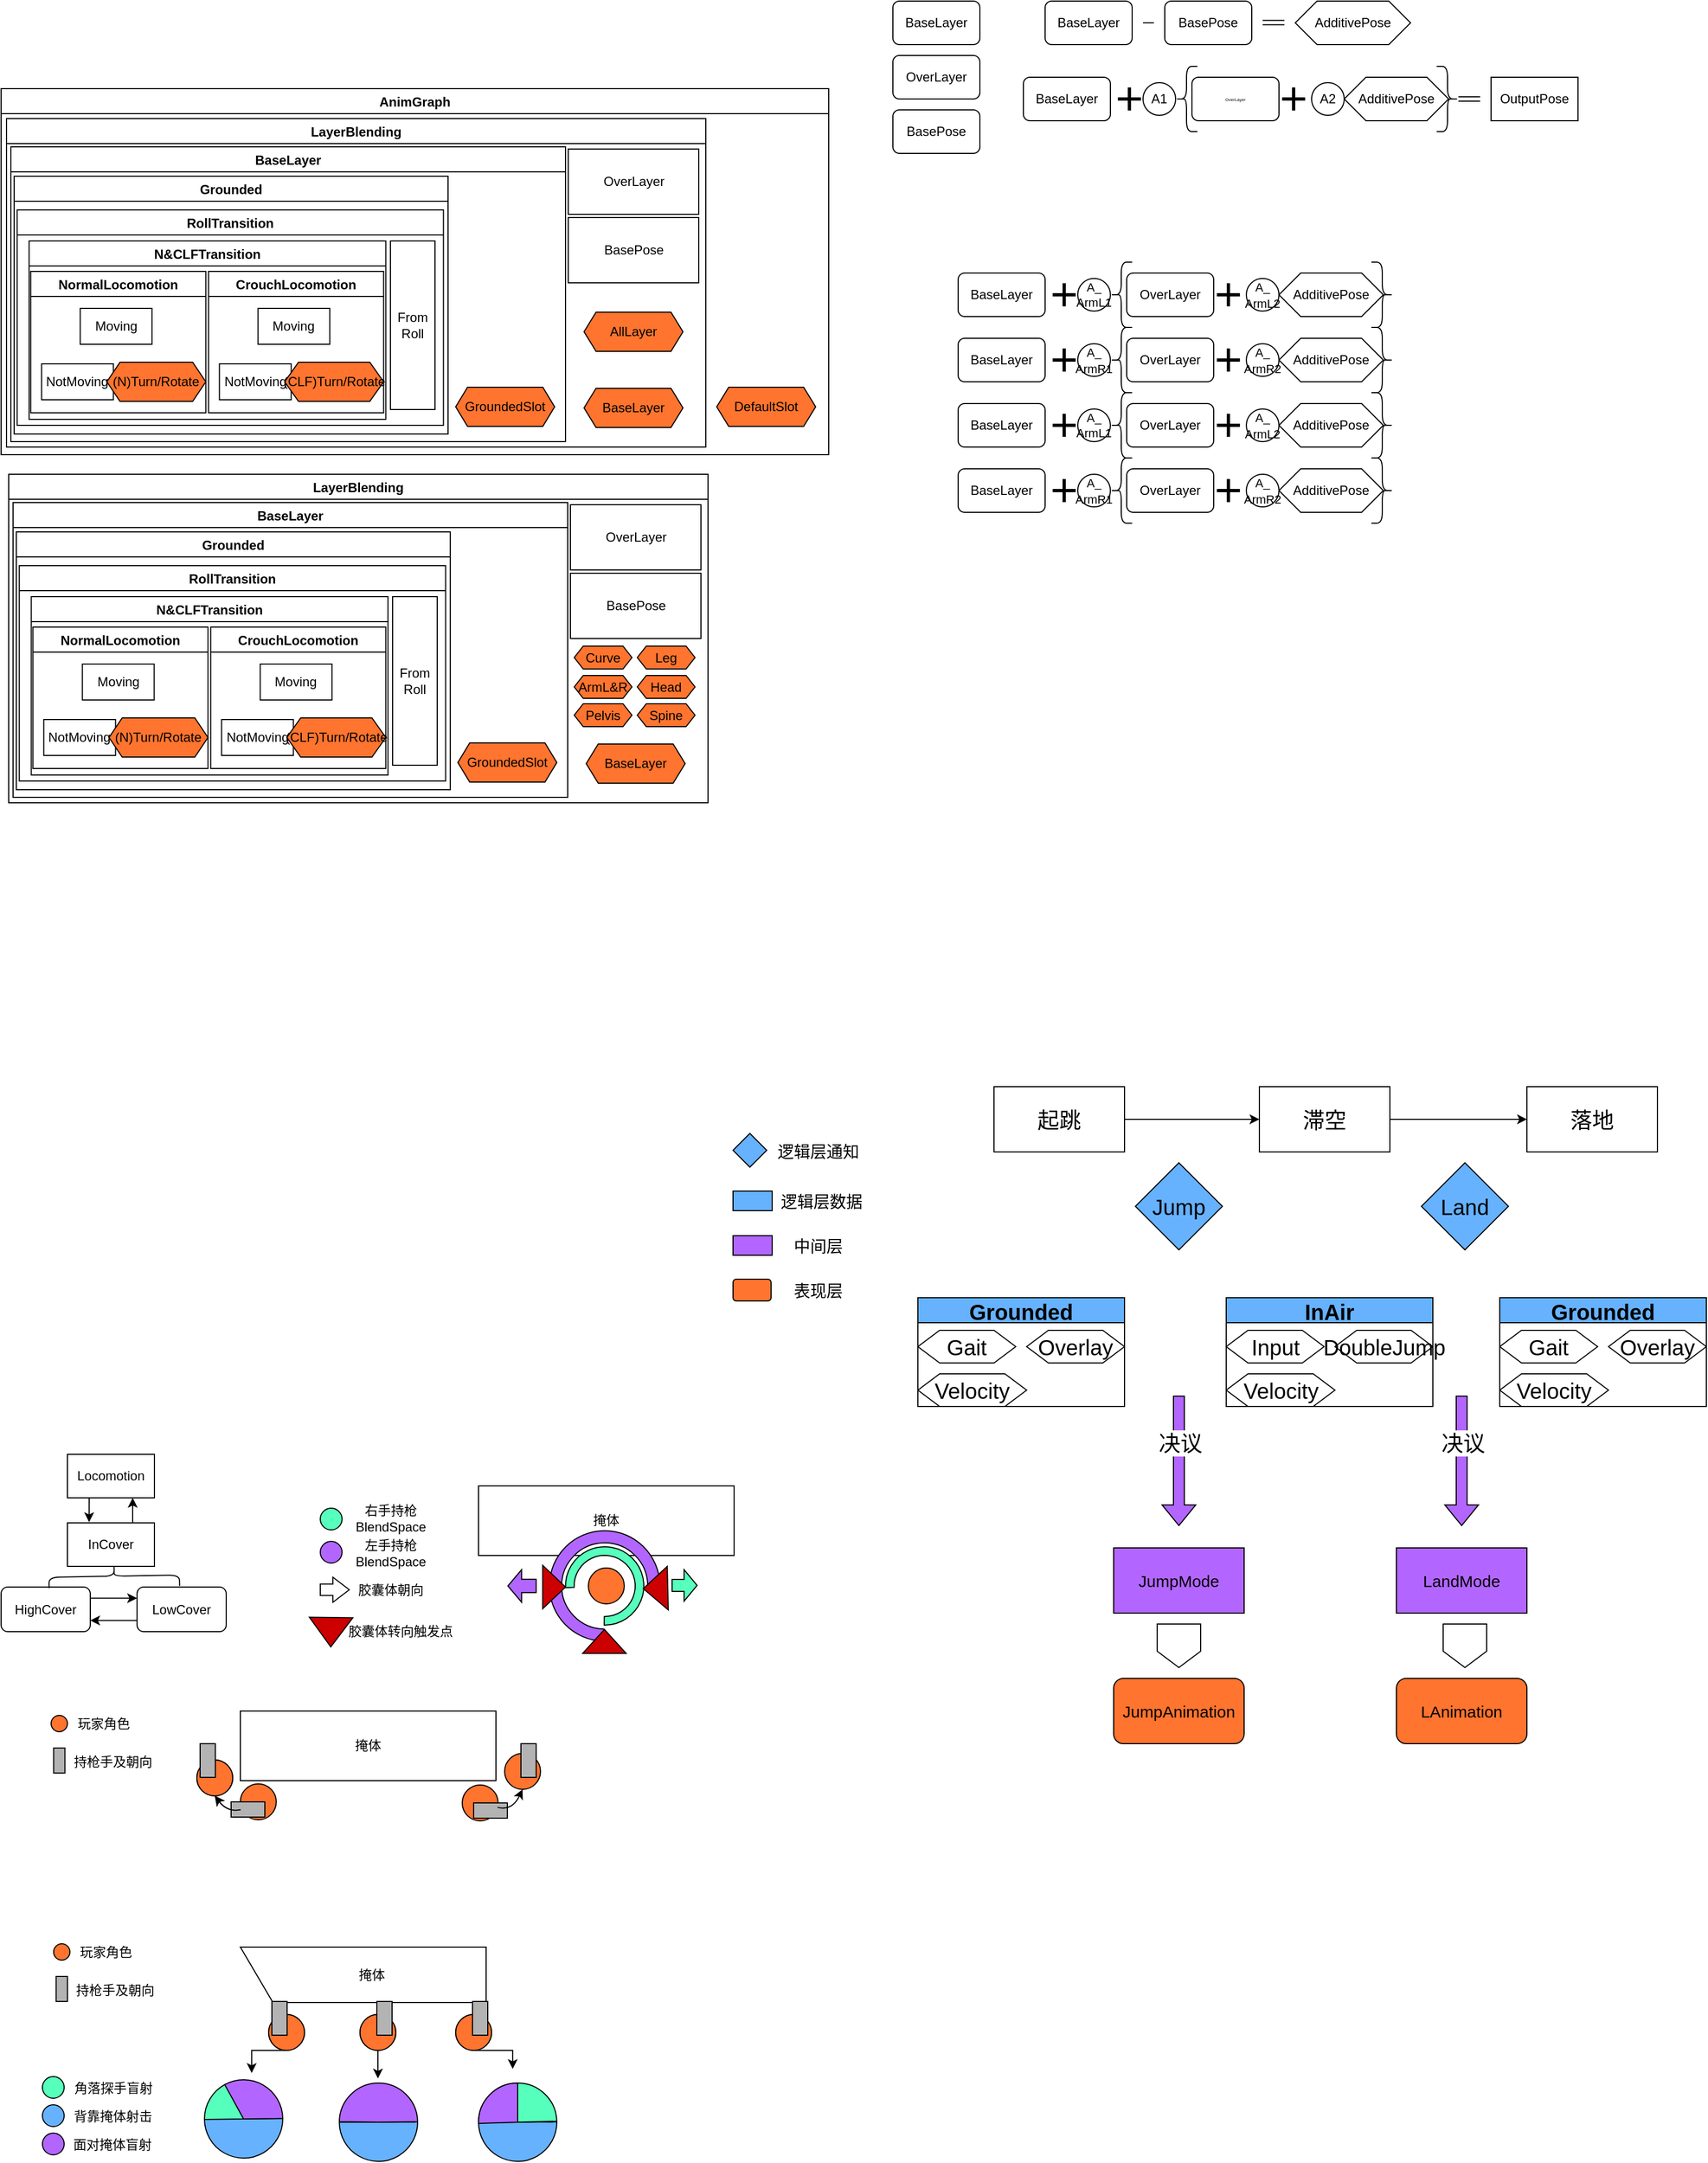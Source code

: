 <mxfile version="17.4.1" type="github">
  <diagram id="vrn0HeVkJkGQ8uHqAP4W" name="Page-1">
    <mxGraphModel dx="2249" dy="774" grid="0" gridSize="10" guides="1" tooltips="1" connect="1" arrows="1" fold="1" page="1" pageScale="1" pageWidth="827" pageHeight="1169" math="0" shadow="0">
      <root>
        <mxCell id="0" />
        <mxCell id="1" parent="0" />
        <mxCell id="hrSe9kSzbhexD2XqMXGz-36" value="" style="shape=manualInput;whiteSpace=wrap;html=1;fillColor=#FFFFFF;rotation=-90;verticalAlign=middle;horizontal=1;" parent="1" vertex="1">
          <mxGeometry x="-462.5" y="1951.5" width="51" height="226" as="geometry" />
        </mxCell>
        <mxCell id="xuFwdp0xskdRImY5IUV7-2" value="BaseLayer" style="rounded=1;whiteSpace=wrap;html=1;" parent="1" vertex="1">
          <mxGeometry x="50" y="250" width="80" height="40" as="geometry" />
        </mxCell>
        <mxCell id="xuFwdp0xskdRImY5IUV7-3" value="OverLayer" style="rounded=1;whiteSpace=wrap;html=1;" parent="1" vertex="1">
          <mxGeometry x="50" y="300" width="80" height="40" as="geometry" />
        </mxCell>
        <mxCell id="xuFwdp0xskdRImY5IUV7-4" value="BasePose" style="rounded=1;whiteSpace=wrap;html=1;" parent="1" vertex="1">
          <mxGeometry x="50" y="350" width="80" height="40" as="geometry" />
        </mxCell>
        <mxCell id="xuFwdp0xskdRImY5IUV7-5" value="BaseLayer" style="rounded=1;whiteSpace=wrap;html=1;" parent="1" vertex="1">
          <mxGeometry x="190" y="250" width="80" height="40" as="geometry" />
        </mxCell>
        <mxCell id="xuFwdp0xskdRImY5IUV7-6" value="BasePose" style="rounded=1;whiteSpace=wrap;html=1;" parent="1" vertex="1">
          <mxGeometry x="300" y="250" width="80" height="40" as="geometry" />
        </mxCell>
        <mxCell id="xuFwdp0xskdRImY5IUV7-7" value="" style="endArrow=none;html=1;rounded=0;" parent="1" edge="1">
          <mxGeometry width="50" height="50" relative="1" as="geometry">
            <mxPoint x="280" y="270" as="sourcePoint" />
            <mxPoint x="290" y="270" as="targetPoint" />
          </mxGeometry>
        </mxCell>
        <mxCell id="xuFwdp0xskdRImY5IUV7-11" value="AdditivePose" style="shape=hexagon;perimeter=hexagonPerimeter2;whiteSpace=wrap;html=1;fixedSize=1;" parent="1" vertex="1">
          <mxGeometry x="420" y="250" width="106" height="40" as="geometry" />
        </mxCell>
        <mxCell id="xuFwdp0xskdRImY5IUV7-12" value="BaseLayer" style="rounded=1;whiteSpace=wrap;html=1;" parent="1" vertex="1">
          <mxGeometry x="170" y="320" width="80" height="40" as="geometry" />
        </mxCell>
        <mxCell id="xuFwdp0xskdRImY5IUV7-13" value="&lt;font style=&quot;font-size: 4px&quot;&gt;OverLayer&lt;/font&gt;" style="rounded=1;whiteSpace=wrap;html=1;fontSize=5;" parent="1" vertex="1">
          <mxGeometry x="325" y="320" width="80" height="40" as="geometry" />
        </mxCell>
        <mxCell id="xuFwdp0xskdRImY5IUV7-14" value="AdditivePose" style="shape=hexagon;perimeter=hexagonPerimeter2;whiteSpace=wrap;html=1;fixedSize=1;" parent="1" vertex="1">
          <mxGeometry x="465" y="320" width="96" height="40" as="geometry" />
        </mxCell>
        <mxCell id="xuFwdp0xskdRImY5IUV7-15" value="" style="shape=umlDestroy;whiteSpace=wrap;html=1;strokeWidth=3;rotation=45;" parent="1" vertex="1">
          <mxGeometry x="411" y="332.5" width="15" height="15" as="geometry" />
        </mxCell>
        <mxCell id="xuFwdp0xskdRImY5IUV7-16" value="" style="shape=umlDestroy;whiteSpace=wrap;html=1;strokeWidth=3;rotation=45;" parent="1" vertex="1">
          <mxGeometry x="260" y="332.5" width="15" height="15" as="geometry" />
        </mxCell>
        <mxCell id="xuFwdp0xskdRImY5IUV7-18" value="" style="shape=link;html=1;rounded=0;" parent="1" edge="1">
          <mxGeometry relative="1" as="geometry">
            <mxPoint x="570" y="340" as="sourcePoint" />
            <mxPoint x="590" y="340" as="targetPoint" />
          </mxGeometry>
        </mxCell>
        <mxCell id="xuFwdp0xskdRImY5IUV7-20" value="" style="shape=link;html=1;rounded=0;" parent="1" edge="1">
          <mxGeometry relative="1" as="geometry">
            <mxPoint x="410" y="269.71" as="sourcePoint" />
            <mxPoint x="390" y="269.71" as="targetPoint" />
          </mxGeometry>
        </mxCell>
        <mxCell id="xuFwdp0xskdRImY5IUV7-22" value="OutputPose" style="rounded=0;whiteSpace=wrap;html=1;" parent="1" vertex="1">
          <mxGeometry x="600" y="320" width="80" height="40" as="geometry" />
        </mxCell>
        <mxCell id="xuFwdp0xskdRImY5IUV7-25" value="" style="shape=curlyBracket;whiteSpace=wrap;html=1;rounded=1;" parent="1" vertex="1">
          <mxGeometry x="310" y="310" width="20" height="60" as="geometry" />
        </mxCell>
        <mxCell id="xuFwdp0xskdRImY5IUV7-26" value="" style="shape=curlyBracket;whiteSpace=wrap;html=1;rounded=1;flipH=1;" parent="1" vertex="1">
          <mxGeometry x="550" y="310" width="20" height="60" as="geometry" />
        </mxCell>
        <mxCell id="xuFwdp0xskdRImY5IUV7-27" value="A1" style="ellipse;whiteSpace=wrap;html=1;aspect=fixed;" parent="1" vertex="1">
          <mxGeometry x="280" y="325" width="30" height="30" as="geometry" />
        </mxCell>
        <mxCell id="xuFwdp0xskdRImY5IUV7-28" value="A2" style="ellipse;whiteSpace=wrap;html=1;aspect=fixed;" parent="1" vertex="1">
          <mxGeometry x="435" y="325" width="30" height="30" as="geometry" />
        </mxCell>
        <mxCell id="xuFwdp0xskdRImY5IUV7-37" value="BaseLayer" style="rounded=1;whiteSpace=wrap;html=1;" parent="1" vertex="1">
          <mxGeometry x="110" y="500" width="80" height="40" as="geometry" />
        </mxCell>
        <mxCell id="xuFwdp0xskdRImY5IUV7-38" value="OverLayer" style="rounded=1;whiteSpace=wrap;html=1;" parent="1" vertex="1">
          <mxGeometry x="265" y="500" width="80" height="40" as="geometry" />
        </mxCell>
        <mxCell id="xuFwdp0xskdRImY5IUV7-39" value="AdditivePose" style="shape=hexagon;perimeter=hexagonPerimeter2;whiteSpace=wrap;html=1;fixedSize=1;" parent="1" vertex="1">
          <mxGeometry x="405" y="500" width="96" height="40" as="geometry" />
        </mxCell>
        <mxCell id="xuFwdp0xskdRImY5IUV7-40" value="" style="shape=umlDestroy;whiteSpace=wrap;html=1;strokeWidth=3;rotation=45;" parent="1" vertex="1">
          <mxGeometry x="351" y="512.5" width="15" height="15" as="geometry" />
        </mxCell>
        <mxCell id="xuFwdp0xskdRImY5IUV7-41" value="" style="shape=umlDestroy;whiteSpace=wrap;html=1;strokeWidth=3;rotation=45;" parent="1" vertex="1">
          <mxGeometry x="200" y="512.5" width="15" height="15" as="geometry" />
        </mxCell>
        <mxCell id="xuFwdp0xskdRImY5IUV7-42" value="" style="shape=curlyBracket;whiteSpace=wrap;html=1;rounded=1;" parent="1" vertex="1">
          <mxGeometry x="250" y="490" width="20" height="60" as="geometry" />
        </mxCell>
        <mxCell id="xuFwdp0xskdRImY5IUV7-43" value="" style="shape=curlyBracket;whiteSpace=wrap;html=1;rounded=1;flipH=1;" parent="1" vertex="1">
          <mxGeometry x="490" y="490" width="20" height="60" as="geometry" />
        </mxCell>
        <mxCell id="xuFwdp0xskdRImY5IUV7-44" value="&lt;p style=&quot;font-size: 11px&quot;&gt;&lt;font style=&quot;font-size: 11px ; line-height: 1&quot;&gt;A_&lt;br style=&quot;font-size: 11px&quot;&gt;&lt;/font&gt;&lt;font style=&quot;font-size: 11px ; line-height: 1&quot;&gt;ArmL1&lt;/font&gt;&lt;/p&gt;" style="ellipse;whiteSpace=wrap;html=1;aspect=fixed;fontSize=9;align=center;" parent="1" vertex="1">
          <mxGeometry x="220" y="505" width="30" height="30" as="geometry" />
        </mxCell>
        <mxCell id="xuFwdp0xskdRImY5IUV7-45" value="&lt;font style=&quot;font-size: 11px ; line-height: 1&quot;&gt;A_&lt;br&gt;&lt;/font&gt;&lt;font style=&quot;font-size: 11px ; line-height: 1&quot;&gt;ArmL2&lt;/font&gt;" style="ellipse;whiteSpace=wrap;html=1;aspect=fixed;" parent="1" vertex="1">
          <mxGeometry x="375" y="505" width="30" height="30" as="geometry" />
        </mxCell>
        <mxCell id="xuFwdp0xskdRImY5IUV7-46" value="BaseLayer" style="rounded=1;whiteSpace=wrap;html=1;" parent="1" vertex="1">
          <mxGeometry x="110" y="560" width="80" height="40" as="geometry" />
        </mxCell>
        <mxCell id="xuFwdp0xskdRImY5IUV7-47" value="OverLayer" style="rounded=1;whiteSpace=wrap;html=1;" parent="1" vertex="1">
          <mxGeometry x="265" y="560" width="80" height="40" as="geometry" />
        </mxCell>
        <mxCell id="xuFwdp0xskdRImY5IUV7-48" value="AdditivePose" style="shape=hexagon;perimeter=hexagonPerimeter2;whiteSpace=wrap;html=1;fixedSize=1;" parent="1" vertex="1">
          <mxGeometry x="405" y="560" width="96" height="40" as="geometry" />
        </mxCell>
        <mxCell id="xuFwdp0xskdRImY5IUV7-49" value="" style="shape=umlDestroy;whiteSpace=wrap;html=1;strokeWidth=3;rotation=45;" parent="1" vertex="1">
          <mxGeometry x="351" y="572.5" width="15" height="15" as="geometry" />
        </mxCell>
        <mxCell id="xuFwdp0xskdRImY5IUV7-50" value="" style="shape=umlDestroy;whiteSpace=wrap;html=1;strokeWidth=3;rotation=45;" parent="1" vertex="1">
          <mxGeometry x="200" y="572.5" width="15" height="15" as="geometry" />
        </mxCell>
        <mxCell id="xuFwdp0xskdRImY5IUV7-51" value="" style="shape=curlyBracket;whiteSpace=wrap;html=1;rounded=1;" parent="1" vertex="1">
          <mxGeometry x="250" y="550" width="20" height="60" as="geometry" />
        </mxCell>
        <mxCell id="xuFwdp0xskdRImY5IUV7-52" value="" style="shape=curlyBracket;whiteSpace=wrap;html=1;rounded=1;flipH=1;" parent="1" vertex="1">
          <mxGeometry x="490" y="550" width="20" height="60" as="geometry" />
        </mxCell>
        <mxCell id="xuFwdp0xskdRImY5IUV7-53" value="&lt;font style=&quot;font-size: 11px ; line-height: 1&quot;&gt;A_&lt;br&gt;&lt;/font&gt;&lt;font style=&quot;font-size: 11px ; line-height: 1&quot;&gt;ArmR1&lt;/font&gt;" style="ellipse;whiteSpace=wrap;html=1;aspect=fixed;" parent="1" vertex="1">
          <mxGeometry x="220" y="565" width="30" height="30" as="geometry" />
        </mxCell>
        <mxCell id="xuFwdp0xskdRImY5IUV7-54" value="&lt;font style=&quot;font-size: 11px ; line-height: 1&quot;&gt;A_&lt;br&gt;&lt;/font&gt;&lt;font style=&quot;font-size: 11px ; line-height: 1&quot;&gt;ArmR2&lt;/font&gt;" style="ellipse;whiteSpace=wrap;html=1;aspect=fixed;" parent="1" vertex="1">
          <mxGeometry x="375" y="565" width="30" height="30" as="geometry" />
        </mxCell>
        <mxCell id="5t36PK5r0zmvd9MRUijt-1" value="BaseLayer" style="rounded=1;whiteSpace=wrap;html=1;" parent="1" vertex="1">
          <mxGeometry x="110" y="620" width="80" height="40" as="geometry" />
        </mxCell>
        <mxCell id="5t36PK5r0zmvd9MRUijt-2" value="OverLayer" style="rounded=1;whiteSpace=wrap;html=1;" parent="1" vertex="1">
          <mxGeometry x="265" y="620" width="80" height="40" as="geometry" />
        </mxCell>
        <mxCell id="5t36PK5r0zmvd9MRUijt-3" value="AdditivePose" style="shape=hexagon;perimeter=hexagonPerimeter2;whiteSpace=wrap;html=1;fixedSize=1;" parent="1" vertex="1">
          <mxGeometry x="405" y="620" width="96" height="40" as="geometry" />
        </mxCell>
        <mxCell id="5t36PK5r0zmvd9MRUijt-4" value="" style="shape=umlDestroy;whiteSpace=wrap;html=1;strokeWidth=3;rotation=45;" parent="1" vertex="1">
          <mxGeometry x="351" y="632.5" width="15" height="15" as="geometry" />
        </mxCell>
        <mxCell id="5t36PK5r0zmvd9MRUijt-5" value="" style="shape=umlDestroy;whiteSpace=wrap;html=1;strokeWidth=3;rotation=45;" parent="1" vertex="1">
          <mxGeometry x="200" y="632.5" width="15" height="15" as="geometry" />
        </mxCell>
        <mxCell id="5t36PK5r0zmvd9MRUijt-6" value="" style="shape=curlyBracket;whiteSpace=wrap;html=1;rounded=1;" parent="1" vertex="1">
          <mxGeometry x="250" y="610" width="20" height="60" as="geometry" />
        </mxCell>
        <mxCell id="5t36PK5r0zmvd9MRUijt-7" value="" style="shape=curlyBracket;whiteSpace=wrap;html=1;rounded=1;flipH=1;" parent="1" vertex="1">
          <mxGeometry x="490" y="610" width="20" height="60" as="geometry" />
        </mxCell>
        <mxCell id="5t36PK5r0zmvd9MRUijt-8" value="&lt;p style=&quot;font-size: 11px&quot;&gt;&lt;font style=&quot;font-size: 11px ; line-height: 1&quot;&gt;A_&lt;br style=&quot;font-size: 11px&quot;&gt;&lt;/font&gt;&lt;font style=&quot;font-size: 11px ; line-height: 1&quot;&gt;ArmL1&lt;/font&gt;&lt;/p&gt;" style="ellipse;whiteSpace=wrap;html=1;aspect=fixed;fontSize=9;align=center;" parent="1" vertex="1">
          <mxGeometry x="220" y="625" width="30" height="30" as="geometry" />
        </mxCell>
        <mxCell id="5t36PK5r0zmvd9MRUijt-9" value="&lt;font style=&quot;font-size: 11px ; line-height: 1&quot;&gt;A_&lt;br&gt;&lt;/font&gt;&lt;font style=&quot;font-size: 11px ; line-height: 1&quot;&gt;ArmL2&lt;/font&gt;" style="ellipse;whiteSpace=wrap;html=1;aspect=fixed;" parent="1" vertex="1">
          <mxGeometry x="375" y="625" width="30" height="30" as="geometry" />
        </mxCell>
        <mxCell id="5t36PK5r0zmvd9MRUijt-10" value="BaseLayer" style="rounded=1;whiteSpace=wrap;html=1;" parent="1" vertex="1">
          <mxGeometry x="110" y="680" width="80" height="40" as="geometry" />
        </mxCell>
        <mxCell id="5t36PK5r0zmvd9MRUijt-11" value="OverLayer" style="rounded=1;whiteSpace=wrap;html=1;" parent="1" vertex="1">
          <mxGeometry x="265" y="680" width="80" height="40" as="geometry" />
        </mxCell>
        <mxCell id="5t36PK5r0zmvd9MRUijt-12" value="AdditivePose" style="shape=hexagon;perimeter=hexagonPerimeter2;whiteSpace=wrap;html=1;fixedSize=1;" parent="1" vertex="1">
          <mxGeometry x="405" y="680" width="96" height="40" as="geometry" />
        </mxCell>
        <mxCell id="5t36PK5r0zmvd9MRUijt-13" value="" style="shape=umlDestroy;whiteSpace=wrap;html=1;strokeWidth=3;rotation=45;" parent="1" vertex="1">
          <mxGeometry x="351" y="692.5" width="15" height="15" as="geometry" />
        </mxCell>
        <mxCell id="5t36PK5r0zmvd9MRUijt-14" value="" style="shape=umlDestroy;whiteSpace=wrap;html=1;strokeWidth=3;rotation=45;" parent="1" vertex="1">
          <mxGeometry x="200" y="692.5" width="15" height="15" as="geometry" />
        </mxCell>
        <mxCell id="5t36PK5r0zmvd9MRUijt-15" value="" style="shape=curlyBracket;whiteSpace=wrap;html=1;rounded=1;" parent="1" vertex="1">
          <mxGeometry x="250" y="670" width="20" height="60" as="geometry" />
        </mxCell>
        <mxCell id="5t36PK5r0zmvd9MRUijt-16" value="" style="shape=curlyBracket;whiteSpace=wrap;html=1;rounded=1;flipH=1;" parent="1" vertex="1">
          <mxGeometry x="490" y="670" width="20" height="60" as="geometry" />
        </mxCell>
        <mxCell id="5t36PK5r0zmvd9MRUijt-17" value="&lt;font style=&quot;font-size: 11px ; line-height: 1&quot;&gt;A_&lt;br&gt;&lt;/font&gt;&lt;font style=&quot;font-size: 11px ; line-height: 1&quot;&gt;ArmR1&lt;/font&gt;" style="ellipse;whiteSpace=wrap;html=1;aspect=fixed;" parent="1" vertex="1">
          <mxGeometry x="220" y="685" width="30" height="30" as="geometry" />
        </mxCell>
        <mxCell id="5t36PK5r0zmvd9MRUijt-18" value="&lt;font style=&quot;font-size: 11px ; line-height: 1&quot;&gt;A_&lt;br&gt;&lt;/font&gt;&lt;font style=&quot;font-size: 11px ; line-height: 1&quot;&gt;ArmR2&lt;/font&gt;" style="ellipse;whiteSpace=wrap;html=1;aspect=fixed;" parent="1" vertex="1">
          <mxGeometry x="375" y="685" width="30" height="30" as="geometry" />
        </mxCell>
        <mxCell id="IGxMuxNKU_5qsN4qUuhu-4" style="edgeStyle=orthogonalEdgeStyle;rounded=0;orthogonalLoop=1;jettySize=auto;html=1;exitX=1;exitY=0.5;exitDx=0;exitDy=0;entryX=0;entryY=0.5;entryDx=0;entryDy=0;fontSize=20;" parent="1" source="IGxMuxNKU_5qsN4qUuhu-1" target="IGxMuxNKU_5qsN4qUuhu-2" edge="1">
          <mxGeometry relative="1" as="geometry" />
        </mxCell>
        <mxCell id="IGxMuxNKU_5qsN4qUuhu-1" value="&lt;font style=&quot;font-size: 20px&quot;&gt;起跳&lt;/font&gt;" style="rounded=0;whiteSpace=wrap;html=1;" parent="1" vertex="1">
          <mxGeometry x="143" y="1248" width="120" height="60" as="geometry" />
        </mxCell>
        <mxCell id="IGxMuxNKU_5qsN4qUuhu-5" style="edgeStyle=orthogonalEdgeStyle;rounded=0;orthogonalLoop=1;jettySize=auto;html=1;exitX=1;exitY=0.5;exitDx=0;exitDy=0;entryX=0;entryY=0.5;entryDx=0;entryDy=0;fontSize=20;" parent="1" source="IGxMuxNKU_5qsN4qUuhu-2" target="IGxMuxNKU_5qsN4qUuhu-3" edge="1">
          <mxGeometry relative="1" as="geometry" />
        </mxCell>
        <mxCell id="IGxMuxNKU_5qsN4qUuhu-2" value="&lt;font style=&quot;font-size: 20px&quot;&gt;滞空&lt;/font&gt;" style="rounded=0;whiteSpace=wrap;html=1;" parent="1" vertex="1">
          <mxGeometry x="387" y="1248" width="120" height="60" as="geometry" />
        </mxCell>
        <mxCell id="IGxMuxNKU_5qsN4qUuhu-3" value="&lt;span style=&quot;font-size: 20px&quot;&gt;落地&lt;/span&gt;" style="rounded=0;whiteSpace=wrap;html=1;" parent="1" vertex="1">
          <mxGeometry x="633" y="1248" width="120" height="60" as="geometry" />
        </mxCell>
        <mxCell id="IGxMuxNKU_5qsN4qUuhu-6" value="Jump" style="rhombus;whiteSpace=wrap;html=1;fontSize=20;fillColor=#66B2FF;" parent="1" vertex="1">
          <mxGeometry x="273" y="1318" width="80" height="80" as="geometry" />
        </mxCell>
        <mxCell id="IGxMuxNKU_5qsN4qUuhu-7" value="Land" style="rhombus;whiteSpace=wrap;html=1;fontSize=20;fillColor=#66B2FF;" parent="1" vertex="1">
          <mxGeometry x="536" y="1318" width="80" height="80" as="geometry" />
        </mxCell>
        <mxCell id="IGxMuxNKU_5qsN4qUuhu-8" value="Grounded" style="swimlane;fontSize=20;fillColor=#66B2FF;" parent="1" vertex="1">
          <mxGeometry x="73" y="1442" width="190" height="100" as="geometry">
            <mxRectangle x="10" y="1340" width="130" height="30" as="alternateBounds" />
          </mxGeometry>
        </mxCell>
        <mxCell id="IGxMuxNKU_5qsN4qUuhu-9" value="Gait" style="shape=hexagon;perimeter=hexagonPerimeter2;whiteSpace=wrap;html=1;fixedSize=1;fontSize=20;" parent="IGxMuxNKU_5qsN4qUuhu-8" vertex="1">
          <mxGeometry y="30" width="90" height="30" as="geometry" />
        </mxCell>
        <mxCell id="IGxMuxNKU_5qsN4qUuhu-12" value="Velocity" style="shape=hexagon;perimeter=hexagonPerimeter2;whiteSpace=wrap;html=1;fixedSize=1;fontSize=20;" parent="IGxMuxNKU_5qsN4qUuhu-8" vertex="1">
          <mxGeometry y="70" width="100" height="30" as="geometry" />
        </mxCell>
        <mxCell id="IGxMuxNKU_5qsN4qUuhu-13" value="Overlay" style="shape=hexagon;perimeter=hexagonPerimeter2;whiteSpace=wrap;html=1;fixedSize=1;fontSize=20;" parent="IGxMuxNKU_5qsN4qUuhu-8" vertex="1">
          <mxGeometry x="100" y="30" width="90" height="30" as="geometry" />
        </mxCell>
        <mxCell id="IGxMuxNKU_5qsN4qUuhu-14" value="InAir" style="swimlane;fontSize=20;fillColor=#66B2FF;" parent="1" vertex="1">
          <mxGeometry x="356.5" y="1442" width="190" height="100" as="geometry">
            <mxRectangle x="10" y="1340" width="130" height="30" as="alternateBounds" />
          </mxGeometry>
        </mxCell>
        <mxCell id="IGxMuxNKU_5qsN4qUuhu-15" value="Input" style="shape=hexagon;perimeter=hexagonPerimeter2;whiteSpace=wrap;html=1;fixedSize=1;fontSize=20;" parent="IGxMuxNKU_5qsN4qUuhu-14" vertex="1">
          <mxGeometry y="30" width="90" height="30" as="geometry" />
        </mxCell>
        <mxCell id="IGxMuxNKU_5qsN4qUuhu-16" value="Velocity" style="shape=hexagon;perimeter=hexagonPerimeter2;whiteSpace=wrap;html=1;fixedSize=1;fontSize=20;" parent="IGxMuxNKU_5qsN4qUuhu-14" vertex="1">
          <mxGeometry y="70" width="100" height="30" as="geometry" />
        </mxCell>
        <mxCell id="IGxMuxNKU_5qsN4qUuhu-17" value="DoubleJump" style="shape=hexagon;perimeter=hexagonPerimeter2;whiteSpace=wrap;html=1;fixedSize=1;fontSize=20;" parent="IGxMuxNKU_5qsN4qUuhu-14" vertex="1">
          <mxGeometry x="100" y="30" width="90" height="30" as="geometry" />
        </mxCell>
        <mxCell id="IGxMuxNKU_5qsN4qUuhu-18" value="Grounded" style="swimlane;fontSize=20;fillColor=#66B2FF;" parent="1" vertex="1">
          <mxGeometry x="608" y="1442" width="190" height="100" as="geometry">
            <mxRectangle x="10" y="1340" width="130" height="30" as="alternateBounds" />
          </mxGeometry>
        </mxCell>
        <mxCell id="IGxMuxNKU_5qsN4qUuhu-19" value="Gait" style="shape=hexagon;perimeter=hexagonPerimeter2;whiteSpace=wrap;html=1;fixedSize=1;fontSize=20;" parent="IGxMuxNKU_5qsN4qUuhu-18" vertex="1">
          <mxGeometry y="30" width="90" height="30" as="geometry" />
        </mxCell>
        <mxCell id="IGxMuxNKU_5qsN4qUuhu-20" value="Velocity" style="shape=hexagon;perimeter=hexagonPerimeter2;whiteSpace=wrap;html=1;fixedSize=1;fontSize=20;" parent="IGxMuxNKU_5qsN4qUuhu-18" vertex="1">
          <mxGeometry y="70" width="100" height="30" as="geometry" />
        </mxCell>
        <mxCell id="IGxMuxNKU_5qsN4qUuhu-21" value="Overlay" style="shape=hexagon;perimeter=hexagonPerimeter2;whiteSpace=wrap;html=1;fixedSize=1;fontSize=20;" parent="IGxMuxNKU_5qsN4qUuhu-18" vertex="1">
          <mxGeometry x="100" y="30" width="90" height="30" as="geometry" />
        </mxCell>
        <mxCell id="IGxMuxNKU_5qsN4qUuhu-22" value="" style="shape=flexArrow;endArrow=classic;html=1;rounded=0;fontSize=20;fillColor=#B266FF;" parent="1" edge="1">
          <mxGeometry width="50" height="50" relative="1" as="geometry">
            <mxPoint x="313" y="1532" as="sourcePoint" />
            <mxPoint x="313" y="1652" as="targetPoint" />
          </mxGeometry>
        </mxCell>
        <mxCell id="IGxMuxNKU_5qsN4qUuhu-23" value="决议" style="edgeLabel;html=1;align=center;verticalAlign=middle;resizable=0;points=[];fontSize=20;" parent="IGxMuxNKU_5qsN4qUuhu-22" vertex="1" connectable="0">
          <mxGeometry x="-0.283" y="1" relative="1" as="geometry">
            <mxPoint as="offset" />
          </mxGeometry>
        </mxCell>
        <mxCell id="IGxMuxNKU_5qsN4qUuhu-24" value="" style="shape=flexArrow;endArrow=classic;html=1;rounded=0;fontSize=20;fillColor=#B266FF;" parent="1" edge="1">
          <mxGeometry width="50" height="50" relative="1" as="geometry">
            <mxPoint x="573" y="1532" as="sourcePoint" />
            <mxPoint x="573" y="1652" as="targetPoint" />
          </mxGeometry>
        </mxCell>
        <mxCell id="IGxMuxNKU_5qsN4qUuhu-25" value="决议" style="edgeLabel;html=1;align=center;verticalAlign=middle;resizable=0;points=[];fontSize=20;" parent="IGxMuxNKU_5qsN4qUuhu-24" vertex="1" connectable="0">
          <mxGeometry x="-0.283" y="1" relative="1" as="geometry">
            <mxPoint as="offset" />
          </mxGeometry>
        </mxCell>
        <mxCell id="IGxMuxNKU_5qsN4qUuhu-26" value="&lt;font style=&quot;font-size: 15px&quot;&gt;JumpMode&lt;/font&gt;" style="rounded=0;whiteSpace=wrap;html=1;fillColor=#B266FF;" parent="1" vertex="1">
          <mxGeometry x="253" y="1672" width="120" height="60" as="geometry" />
        </mxCell>
        <mxCell id="IGxMuxNKU_5qsN4qUuhu-27" value="&lt;font style=&quot;font-size: 15px&quot;&gt;LandMode&lt;/font&gt;" style="rounded=0;whiteSpace=wrap;html=1;fillColor=#B266FF;" parent="1" vertex="1">
          <mxGeometry x="513" y="1672" width="120" height="60" as="geometry" />
        </mxCell>
        <mxCell id="IGxMuxNKU_5qsN4qUuhu-28" value="" style="shape=offPageConnector;whiteSpace=wrap;html=1;fontSize=15;" parent="1" vertex="1">
          <mxGeometry x="293" y="1742" width="40" height="40" as="geometry" />
        </mxCell>
        <mxCell id="IGxMuxNKU_5qsN4qUuhu-29" value="" style="shape=offPageConnector;whiteSpace=wrap;html=1;fontSize=15;" parent="1" vertex="1">
          <mxGeometry x="556" y="1742" width="40" height="40" as="geometry" />
        </mxCell>
        <mxCell id="IGxMuxNKU_5qsN4qUuhu-30" value="JumpAnimation" style="rounded=1;whiteSpace=wrap;html=1;fontSize=15;fillColor=#FF742E;" parent="1" vertex="1">
          <mxGeometry x="253" y="1792" width="120" height="60" as="geometry" />
        </mxCell>
        <mxCell id="IGxMuxNKU_5qsN4qUuhu-31" value="LAnimation" style="rounded=1;whiteSpace=wrap;html=1;fontSize=15;fillColor=#FF742E;" parent="1" vertex="1">
          <mxGeometry x="513" y="1792" width="120" height="60" as="geometry" />
        </mxCell>
        <mxCell id="IGxMuxNKU_5qsN4qUuhu-32" value="" style="rhombus;whiteSpace=wrap;html=1;fontSize=15;fillColor=#66B2FF;" parent="1" vertex="1">
          <mxGeometry x="-97" y="1291" width="31" height="31" as="geometry" />
        </mxCell>
        <mxCell id="IGxMuxNKU_5qsN4qUuhu-33" value="逻辑层通知" style="text;html=1;strokeColor=none;fillColor=none;align=center;verticalAlign=middle;whiteSpace=wrap;rounded=0;fontSize=15;" parent="1" vertex="1">
          <mxGeometry x="-69" y="1292" width="101" height="30" as="geometry" />
        </mxCell>
        <mxCell id="IGxMuxNKU_5qsN4qUuhu-34" value="" style="rounded=0;whiteSpace=wrap;html=1;fontSize=15;fillColor=#66B2FF;" parent="1" vertex="1">
          <mxGeometry x="-97" y="1344" width="36" height="18" as="geometry" />
        </mxCell>
        <mxCell id="IGxMuxNKU_5qsN4qUuhu-35" value="逻辑层数据" style="text;html=1;strokeColor=none;fillColor=none;align=center;verticalAlign=middle;whiteSpace=wrap;rounded=0;fontSize=15;" parent="1" vertex="1">
          <mxGeometry x="-66" y="1338" width="101" height="30" as="geometry" />
        </mxCell>
        <mxCell id="IGxMuxNKU_5qsN4qUuhu-37" value="" style="rounded=0;whiteSpace=wrap;html=1;fontSize=15;fillColor=#B266FF;" parent="1" vertex="1">
          <mxGeometry x="-97" y="1385" width="36" height="18" as="geometry" />
        </mxCell>
        <mxCell id="IGxMuxNKU_5qsN4qUuhu-38" value="中间层" style="text;html=1;strokeColor=none;fillColor=none;align=center;verticalAlign=middle;whiteSpace=wrap;rounded=0;fontSize=15;" parent="1" vertex="1">
          <mxGeometry x="-69" y="1379" width="101" height="30" as="geometry" />
        </mxCell>
        <mxCell id="IGxMuxNKU_5qsN4qUuhu-39" value="" style="rounded=1;whiteSpace=wrap;html=1;fontSize=15;fillColor=#FF742E;" parent="1" vertex="1">
          <mxGeometry x="-97" y="1425" width="35" height="20" as="geometry" />
        </mxCell>
        <mxCell id="IGxMuxNKU_5qsN4qUuhu-40" value="表现层" style="text;html=1;strokeColor=none;fillColor=none;align=center;verticalAlign=middle;whiteSpace=wrap;rounded=0;fontSize=15;" parent="1" vertex="1">
          <mxGeometry x="-69" y="1420" width="101" height="30" as="geometry" />
        </mxCell>
        <mxCell id="hrSe9kSzbhexD2XqMXGz-7" style="edgeStyle=orthogonalEdgeStyle;rounded=0;orthogonalLoop=1;jettySize=auto;html=1;exitX=0.25;exitY=1;exitDx=0;exitDy=0;" parent="1" source="hrSe9kSzbhexD2XqMXGz-1" edge="1">
          <mxGeometry relative="1" as="geometry">
            <mxPoint x="-689.069" y="1648.345" as="targetPoint" />
          </mxGeometry>
        </mxCell>
        <mxCell id="hrSe9kSzbhexD2XqMXGz-1" value="Locomotion" style="rounded=0;whiteSpace=wrap;html=1;" parent="1" vertex="1">
          <mxGeometry x="-709" y="1586" width="80" height="40" as="geometry" />
        </mxCell>
        <mxCell id="hrSe9kSzbhexD2XqMXGz-8" style="edgeStyle=orthogonalEdgeStyle;rounded=0;orthogonalLoop=1;jettySize=auto;html=1;exitX=0.75;exitY=0;exitDx=0;exitDy=0;entryX=0.75;entryY=1;entryDx=0;entryDy=0;" parent="1" source="hrSe9kSzbhexD2XqMXGz-3" target="hrSe9kSzbhexD2XqMXGz-1" edge="1">
          <mxGeometry relative="1" as="geometry" />
        </mxCell>
        <mxCell id="hrSe9kSzbhexD2XqMXGz-3" value="InCover" style="rounded=0;whiteSpace=wrap;html=1;" parent="1" vertex="1">
          <mxGeometry x="-709" y="1649" width="80" height="40" as="geometry" />
        </mxCell>
        <mxCell id="hrSe9kSzbhexD2XqMXGz-10" style="edgeStyle=orthogonalEdgeStyle;rounded=0;orthogonalLoop=1;jettySize=auto;html=1;exitX=1;exitY=0.25;exitDx=0;exitDy=0;entryX=0;entryY=0.25;entryDx=0;entryDy=0;" parent="1" source="hrSe9kSzbhexD2XqMXGz-4" target="hrSe9kSzbhexD2XqMXGz-5" edge="1">
          <mxGeometry relative="1" as="geometry" />
        </mxCell>
        <mxCell id="hrSe9kSzbhexD2XqMXGz-4" value="HighCover" style="rounded=1;whiteSpace=wrap;html=1;" parent="1" vertex="1">
          <mxGeometry x="-770" y="1708" width="82" height="41" as="geometry" />
        </mxCell>
        <mxCell id="hrSe9kSzbhexD2XqMXGz-11" style="edgeStyle=orthogonalEdgeStyle;rounded=0;orthogonalLoop=1;jettySize=auto;html=1;exitX=0;exitY=0.75;exitDx=0;exitDy=0;entryX=1;entryY=0.75;entryDx=0;entryDy=0;" parent="1" source="hrSe9kSzbhexD2XqMXGz-5" target="hrSe9kSzbhexD2XqMXGz-4" edge="1">
          <mxGeometry relative="1" as="geometry" />
        </mxCell>
        <mxCell id="hrSe9kSzbhexD2XqMXGz-5" value="LowCover" style="rounded=1;whiteSpace=wrap;html=1;" parent="1" vertex="1">
          <mxGeometry x="-645" y="1708" width="82" height="41" as="geometry" />
        </mxCell>
        <mxCell id="hrSe9kSzbhexD2XqMXGz-9" value="" style="shape=curlyBracket;whiteSpace=wrap;html=1;rounded=1;flipH=1;rotation=-91;" parent="1" vertex="1">
          <mxGeometry x="-676" y="1638" width="20" height="120" as="geometry" />
        </mxCell>
        <mxCell id="hrSe9kSzbhexD2XqMXGz-12" value="掩体" style="rounded=0;whiteSpace=wrap;html=1;" parent="1" vertex="1">
          <mxGeometry x="-550" y="1822" width="235" height="64" as="geometry" />
        </mxCell>
        <mxCell id="hrSe9kSzbhexD2XqMXGz-13" value="" style="ellipse;whiteSpace=wrap;html=1;aspect=fixed;fillColor=#FF742E;" parent="1" vertex="1">
          <mxGeometry x="-550" y="1889" width="33" height="33" as="geometry" />
        </mxCell>
        <mxCell id="hrSe9kSzbhexD2XqMXGz-14" value="" style="ellipse;whiteSpace=wrap;html=1;aspect=fixed;" parent="1" vertex="1">
          <mxGeometry x="-590" y="1867" width="33" height="33" as="geometry" />
        </mxCell>
        <mxCell id="hrSe9kSzbhexD2XqMXGz-15" value="" style="curved=1;endArrow=classic;html=1;rounded=0;exitX=0.009;exitY=0.721;exitDx=0;exitDy=0;entryX=0.5;entryY=1;entryDx=0;entryDy=0;exitPerimeter=0;" parent="1" source="hrSe9kSzbhexD2XqMXGz-13" target="hrSe9kSzbhexD2XqMXGz-14" edge="1">
          <mxGeometry width="50" height="50" relative="1" as="geometry">
            <mxPoint x="-429" y="1871" as="sourcePoint" />
            <mxPoint x="-379" y="1821" as="targetPoint" />
            <Array as="points">
              <mxPoint x="-562" y="1915" />
            </Array>
          </mxGeometry>
        </mxCell>
        <mxCell id="hrSe9kSzbhexD2XqMXGz-17" value="" style="ellipse;whiteSpace=wrap;html=1;aspect=fixed;fillColor=#FF742E;" parent="1" vertex="1">
          <mxGeometry x="-590" y="1867" width="33" height="33" as="geometry" />
        </mxCell>
        <mxCell id="hrSe9kSzbhexD2XqMXGz-18" value="" style="ellipse;whiteSpace=wrap;html=1;aspect=fixed;fillColor=#FF742E;" parent="1" vertex="1">
          <mxGeometry x="-307" y="1861" width="33" height="33" as="geometry" />
        </mxCell>
        <mxCell id="hrSe9kSzbhexD2XqMXGz-20" value="" style="ellipse;whiteSpace=wrap;html=1;aspect=fixed;fillColor=#FF742E;" parent="1" vertex="1">
          <mxGeometry x="-346" y="1890" width="33" height="33" as="geometry" />
        </mxCell>
        <mxCell id="hrSe9kSzbhexD2XqMXGz-21" value="" style="rounded=0;whiteSpace=wrap;html=1;" parent="1" vertex="1">
          <mxGeometry x="-587" y="1852" width="14" height="31" as="geometry" />
        </mxCell>
        <mxCell id="hrSe9kSzbhexD2XqMXGz-22" value="" style="rounded=0;whiteSpace=wrap;html=1;rotation=-90;fillColor=#B3B3B3;" parent="1" vertex="1">
          <mxGeometry x="-550" y="1897" width="14" height="31" as="geometry" />
        </mxCell>
        <mxCell id="hrSe9kSzbhexD2XqMXGz-16" value="" style="curved=1;endArrow=classic;html=1;rounded=0;exitX=0.009;exitY=0.721;exitDx=0;exitDy=0;entryX=0.5;entryY=1;entryDx=0;entryDy=0;exitPerimeter=0;" parent="1" target="hrSe9kSzbhexD2XqMXGz-17" edge="1">
          <mxGeometry width="50" height="50" relative="1" as="geometry">
            <mxPoint x="-549.703" y="1912.793" as="sourcePoint" />
            <mxPoint x="-379" y="1821" as="targetPoint" />
            <Array as="points">
              <mxPoint x="-562" y="1915" />
            </Array>
          </mxGeometry>
        </mxCell>
        <mxCell id="hrSe9kSzbhexD2XqMXGz-23" value="" style="rounded=0;whiteSpace=wrap;html=1;fillColor=#B3B3B3;" parent="1" vertex="1">
          <mxGeometry x="-587" y="1852" width="14" height="31" as="geometry" />
        </mxCell>
        <mxCell id="hrSe9kSzbhexD2XqMXGz-24" value="" style="rounded=0;whiteSpace=wrap;html=1;fillColor=#B3B3B3;" parent="1" vertex="1">
          <mxGeometry x="-292" y="1852" width="14" height="31" as="geometry" />
        </mxCell>
        <mxCell id="hrSe9kSzbhexD2XqMXGz-25" value="" style="rounded=0;whiteSpace=wrap;html=1;rotation=90;fillColor=#B3B3B3;" parent="1" vertex="1">
          <mxGeometry x="-327" y="1898" width="14" height="31" as="geometry" />
        </mxCell>
        <mxCell id="hrSe9kSzbhexD2XqMXGz-19" value="" style="curved=1;endArrow=classic;html=1;rounded=0;entryX=0.5;entryY=1;entryDx=0;entryDy=0;" parent="1" source="hrSe9kSzbhexD2XqMXGz-20" target="hrSe9kSzbhexD2XqMXGz-18" edge="1">
          <mxGeometry width="50" height="50" relative="1" as="geometry">
            <mxPoint x="-306.703" y="1941.793" as="sourcePoint" />
            <mxPoint x="-136" y="1850" as="targetPoint" />
            <Array as="points">
              <mxPoint x="-300" y="1914" />
            </Array>
          </mxGeometry>
        </mxCell>
        <mxCell id="hrSe9kSzbhexD2XqMXGz-26" value="" style="ellipse;whiteSpace=wrap;html=1;aspect=fixed;fillColor=#FF742E;" parent="1" vertex="1">
          <mxGeometry x="-724" y="1826" width="15" height="15" as="geometry" />
        </mxCell>
        <mxCell id="hrSe9kSzbhexD2XqMXGz-27" value="玩家角色" style="text;html=1;strokeColor=none;fillColor=none;align=center;verticalAlign=middle;whiteSpace=wrap;rounded=0;" parent="1" vertex="1">
          <mxGeometry x="-709" y="1824" width="67" height="19" as="geometry" />
        </mxCell>
        <mxCell id="hrSe9kSzbhexD2XqMXGz-28" value="" style="rounded=0;whiteSpace=wrap;html=1;fillColor=#B3B3B3;" parent="1" vertex="1">
          <mxGeometry x="-721.69" y="1856" width="10.39" height="23" as="geometry" />
        </mxCell>
        <mxCell id="hrSe9kSzbhexD2XqMXGz-29" value="持枪手及朝向" style="text;html=1;strokeColor=none;fillColor=none;align=center;verticalAlign=middle;whiteSpace=wrap;rounded=0;" parent="1" vertex="1">
          <mxGeometry x="-709" y="1859" width="84" height="19" as="geometry" />
        </mxCell>
        <mxCell id="hrSe9kSzbhexD2XqMXGz-31" value="" style="ellipse;whiteSpace=wrap;html=1;aspect=fixed;" parent="1" vertex="1">
          <mxGeometry x="-352" y="2101" width="33" height="33" as="geometry" />
        </mxCell>
        <mxCell id="hrSe9kSzbhexD2XqMXGz-61" style="edgeStyle=orthogonalEdgeStyle;rounded=0;orthogonalLoop=1;jettySize=auto;html=1;exitX=0.5;exitY=1;exitDx=0;exitDy=0;" parent="1" source="hrSe9kSzbhexD2XqMXGz-32" edge="1">
          <mxGeometry relative="1" as="geometry">
            <mxPoint x="-299.575" y="2151.057" as="targetPoint" />
          </mxGeometry>
        </mxCell>
        <mxCell id="hrSe9kSzbhexD2XqMXGz-32" value="" style="ellipse;whiteSpace=wrap;html=1;aspect=fixed;fillColor=#FF742E;" parent="1" vertex="1">
          <mxGeometry x="-352" y="2101" width="33" height="33" as="geometry" />
        </mxCell>
        <mxCell id="hrSe9kSzbhexD2XqMXGz-34" value="" style="rounded=0;whiteSpace=wrap;html=1;fillColor=#B3B3B3;" parent="1" vertex="1">
          <mxGeometry x="-336.5" y="2089" width="14" height="31" as="geometry" />
        </mxCell>
        <mxCell id="hrSe9kSzbhexD2XqMXGz-37" value="掩体" style="text;html=1;strokeColor=none;fillColor=none;align=center;verticalAlign=middle;whiteSpace=wrap;rounded=0;" parent="1" vertex="1">
          <mxGeometry x="-459" y="2049.5" width="60" height="30" as="geometry" />
        </mxCell>
        <mxCell id="hrSe9kSzbhexD2XqMXGz-38" value="" style="ellipse;whiteSpace=wrap;html=1;aspect=fixed;" parent="1" vertex="1">
          <mxGeometry x="-440" y="2101" width="33" height="33" as="geometry" />
        </mxCell>
        <mxCell id="hrSe9kSzbhexD2XqMXGz-60" style="edgeStyle=orthogonalEdgeStyle;rounded=0;orthogonalLoop=1;jettySize=auto;html=1;exitX=0.5;exitY=1;exitDx=0;exitDy=0;" parent="1" source="hrSe9kSzbhexD2XqMXGz-39" edge="1">
          <mxGeometry relative="1" as="geometry">
            <mxPoint x="-423.483" y="2159.793" as="targetPoint" />
          </mxGeometry>
        </mxCell>
        <mxCell id="hrSe9kSzbhexD2XqMXGz-39" value="" style="ellipse;whiteSpace=wrap;html=1;aspect=fixed;fillColor=#FF742E;" parent="1" vertex="1">
          <mxGeometry x="-440" y="2101" width="33" height="33" as="geometry" />
        </mxCell>
        <mxCell id="hrSe9kSzbhexD2XqMXGz-40" value="" style="rounded=0;whiteSpace=wrap;html=1;fillColor=#B3B3B3;" parent="1" vertex="1">
          <mxGeometry x="-424.5" y="2089" width="14" height="31" as="geometry" />
        </mxCell>
        <mxCell id="hrSe9kSzbhexD2XqMXGz-41" value="" style="ellipse;whiteSpace=wrap;html=1;aspect=fixed;" parent="1" vertex="1">
          <mxGeometry x="-524" y="2101" width="33" height="33" as="geometry" />
        </mxCell>
        <mxCell id="hrSe9kSzbhexD2XqMXGz-59" style="edgeStyle=orthogonalEdgeStyle;rounded=0;orthogonalLoop=1;jettySize=auto;html=1;exitX=0.5;exitY=1;exitDx=0;exitDy=0;" parent="1" source="hrSe9kSzbhexD2XqMXGz-42" edge="1">
          <mxGeometry relative="1" as="geometry">
            <mxPoint x="-539.575" y="2154.736" as="targetPoint" />
          </mxGeometry>
        </mxCell>
        <mxCell id="hrSe9kSzbhexD2XqMXGz-42" value="" style="ellipse;whiteSpace=wrap;html=1;aspect=fixed;fillColor=#FF742E;" parent="1" vertex="1">
          <mxGeometry x="-524" y="2101" width="33" height="33" as="geometry" />
        </mxCell>
        <mxCell id="hrSe9kSzbhexD2XqMXGz-43" value="" style="rounded=0;whiteSpace=wrap;html=1;fillColor=#B3B3B3;" parent="1" vertex="1">
          <mxGeometry x="-521" y="2089" width="14" height="31" as="geometry" />
        </mxCell>
        <mxCell id="hrSe9kSzbhexD2XqMXGz-46" value="" style="verticalLabelPosition=bottom;verticalAlign=top;html=1;shape=mxgraph.basic.pie;startAngle=0.248;endAngle=0.75;fillColor=#66B2FF;" parent="1" vertex="1">
          <mxGeometry x="-583" y="2161" width="72" height="72" as="geometry" />
        </mxCell>
        <mxCell id="hrSe9kSzbhexD2XqMXGz-48" value="" style="verticalLabelPosition=bottom;verticalAlign=top;html=1;shape=mxgraph.basic.pie;startAngle=0.748;endAngle=0.922;fillColor=#57FFBC;" parent="1" vertex="1">
          <mxGeometry x="-583" y="2161" width="72" height="72" as="geometry" />
        </mxCell>
        <mxCell id="hrSe9kSzbhexD2XqMXGz-49" value="" style="verticalLabelPosition=bottom;verticalAlign=top;html=1;shape=mxgraph.basic.pie;startAngle=0.92;endAngle=0.248;fillColor=#B266FF;" parent="1" vertex="1">
          <mxGeometry x="-583" y="2161" width="72" height="72" as="geometry" />
        </mxCell>
        <mxCell id="hrSe9kSzbhexD2XqMXGz-53" value="" style="verticalLabelPosition=bottom;verticalAlign=top;html=1;shape=mxgraph.basic.pie;startAngle=0.248;endAngle=0.75;fillColor=#66B2FF;" parent="1" vertex="1">
          <mxGeometry x="-459" y="2164" width="72" height="72" as="geometry" />
        </mxCell>
        <mxCell id="hrSe9kSzbhexD2XqMXGz-55" value="" style="verticalLabelPosition=bottom;verticalAlign=top;html=1;shape=mxgraph.basic.pie;startAngle=0.752;endAngle=0.248;fillColor=#B266FF;" parent="1" vertex="1">
          <mxGeometry x="-459" y="2164" width="72" height="72" as="geometry" />
        </mxCell>
        <mxCell id="hrSe9kSzbhexD2XqMXGz-56" value="" style="verticalLabelPosition=bottom;verticalAlign=top;html=1;shape=mxgraph.basic.pie;startAngle=0.248;endAngle=0.75;fillColor=#66B2FF;" parent="1" vertex="1">
          <mxGeometry x="-331" y="2164" width="72" height="72" as="geometry" />
        </mxCell>
        <mxCell id="hrSe9kSzbhexD2XqMXGz-57" value="" style="verticalLabelPosition=bottom;verticalAlign=top;html=1;shape=mxgraph.basic.pie;startAngle=0.748;endAngle=0.246;fillColor=#57FFBC;" parent="1" vertex="1">
          <mxGeometry x="-331" y="2164" width="72" height="72" as="geometry" />
        </mxCell>
        <mxCell id="hrSe9kSzbhexD2XqMXGz-58" value="" style="verticalLabelPosition=bottom;verticalAlign=top;html=1;shape=mxgraph.basic.pie;startAngle=0.745;endAngle=0;fillColor=#B266FF;" parent="1" vertex="1">
          <mxGeometry x="-331" y="2164" width="72" height="72" as="geometry" />
        </mxCell>
        <mxCell id="hrSe9kSzbhexD2XqMXGz-62" value="" style="ellipse;whiteSpace=wrap;html=1;aspect=fixed;fillColor=#FF742E;" parent="1" vertex="1">
          <mxGeometry x="-721.69" y="2036" width="15" height="15" as="geometry" />
        </mxCell>
        <mxCell id="hrSe9kSzbhexD2XqMXGz-63" value="玩家角色" style="text;html=1;strokeColor=none;fillColor=none;align=center;verticalAlign=middle;whiteSpace=wrap;rounded=0;" parent="1" vertex="1">
          <mxGeometry x="-706.69" y="2034" width="67" height="19" as="geometry" />
        </mxCell>
        <mxCell id="hrSe9kSzbhexD2XqMXGz-64" value="" style="rounded=0;whiteSpace=wrap;html=1;fillColor=#B3B3B3;" parent="1" vertex="1">
          <mxGeometry x="-719.38" y="2066" width="10.39" height="23" as="geometry" />
        </mxCell>
        <mxCell id="hrSe9kSzbhexD2XqMXGz-65" value="持枪手及朝向" style="text;html=1;strokeColor=none;fillColor=none;align=center;verticalAlign=middle;whiteSpace=wrap;rounded=0;" parent="1" vertex="1">
          <mxGeometry x="-706.69" y="2069" width="84" height="19" as="geometry" />
        </mxCell>
        <mxCell id="hrSe9kSzbhexD2XqMXGz-66" value="" style="ellipse;whiteSpace=wrap;html=1;aspect=fixed;fillColor=#57FFBC;" parent="1" vertex="1">
          <mxGeometry x="-732" y="2158" width="20" height="20" as="geometry" />
        </mxCell>
        <mxCell id="hrSe9kSzbhexD2XqMXGz-67" value="角落探手盲射" style="text;html=1;strokeColor=none;fillColor=none;align=center;verticalAlign=middle;whiteSpace=wrap;rounded=0;" parent="1" vertex="1">
          <mxGeometry x="-709.5" y="2159" width="84.5" height="19" as="geometry" />
        </mxCell>
        <mxCell id="hrSe9kSzbhexD2XqMXGz-68" value="" style="ellipse;whiteSpace=wrap;html=1;aspect=fixed;fillColor=#66B2FF;" parent="1" vertex="1">
          <mxGeometry x="-732" y="2184" width="20" height="20" as="geometry" />
        </mxCell>
        <mxCell id="hrSe9kSzbhexD2XqMXGz-69" value="背靠掩体射击" style="text;html=1;strokeColor=none;fillColor=none;align=center;verticalAlign=middle;whiteSpace=wrap;rounded=0;" parent="1" vertex="1">
          <mxGeometry x="-709.5" y="2185" width="83.5" height="19" as="geometry" />
        </mxCell>
        <mxCell id="hrSe9kSzbhexD2XqMXGz-70" value="" style="ellipse;whiteSpace=wrap;html=1;aspect=fixed;fillColor=#B266FF;" parent="1" vertex="1">
          <mxGeometry x="-732" y="2210" width="20" height="20" as="geometry" />
        </mxCell>
        <mxCell id="hrSe9kSzbhexD2XqMXGz-71" value="面对掩体盲射" style="text;html=1;strokeColor=none;fillColor=none;align=center;verticalAlign=middle;whiteSpace=wrap;rounded=0;" parent="1" vertex="1">
          <mxGeometry x="-709.5" y="2211" width="82.5" height="19" as="geometry" />
        </mxCell>
        <mxCell id="hrSe9kSzbhexD2XqMXGz-74" value="掩体" style="rounded=0;whiteSpace=wrap;html=1;" parent="1" vertex="1">
          <mxGeometry x="-331" y="1615" width="235" height="64" as="geometry" />
        </mxCell>
        <mxCell id="hrSe9kSzbhexD2XqMXGz-75" value="" style="ellipse;whiteSpace=wrap;html=1;aspect=fixed;fillColor=#FF742E;" parent="1" vertex="1">
          <mxGeometry x="-230" y="1690.5" width="33" height="33" as="geometry" />
        </mxCell>
        <mxCell id="hrSe9kSzbhexD2XqMXGz-76" value="" style="rounded=0;whiteSpace=wrap;html=1;fillColor=#B3B3B3;" parent="1" vertex="1">
          <mxGeometry x="-292" y="1852" width="14" height="31" as="geometry" />
        </mxCell>
        <mxCell id="hrSe9kSzbhexD2XqMXGz-78" value="" style="verticalLabelPosition=bottom;verticalAlign=top;html=1;shape=mxgraph.basic.partConcEllipse;startAngle=0.503;endAngle=0.248;arcWidth=0.22;fillColor=#B266FF;" parent="1" vertex="1">
          <mxGeometry x="-265.75" y="1656.25" width="101.5" height="101.5" as="geometry" />
        </mxCell>
        <mxCell id="hrSe9kSzbhexD2XqMXGz-79" value="" style="html=1;shadow=0;dashed=0;align=center;verticalAlign=middle;shape=mxgraph.arrows2.arrow;dy=0.59;dx=12.63;flipH=1;notch=0;fillColor=#B266FF;" parent="1" vertex="1">
          <mxGeometry x="-304" y="1692" width="26" height="30" as="geometry" />
        </mxCell>
        <mxCell id="hrSe9kSzbhexD2XqMXGz-81" value="" style="shape=singleArrow;whiteSpace=wrap;html=1;arrowWidth=0.381;arrowSize=0.522;fillColor=#57FFBC;shadow=0;dashed=0;" parent="1" vertex="1">
          <mxGeometry x="-153" y="1692" width="23" height="29" as="geometry" />
        </mxCell>
        <mxCell id="hrSe9kSzbhexD2XqMXGz-83" value="" style="verticalLabelPosition=bottom;verticalAlign=top;html=1;shape=mxgraph.basic.partConcEllipse;startAngle=0.243;endAngle=0.002;arcWidth=0.22;fillColor=#57FFBC;rotation=-180;" parent="1" vertex="1">
          <mxGeometry x="-251" y="1671" width="72" height="72" as="geometry" />
        </mxCell>
        <mxCell id="hrSe9kSzbhexD2XqMXGz-84" value="" style="ellipse;whiteSpace=wrap;html=1;aspect=fixed;fillColor=#57FFBC;" parent="1" vertex="1">
          <mxGeometry x="-476.5" y="1635.5" width="20" height="20" as="geometry" />
        </mxCell>
        <mxCell id="hrSe9kSzbhexD2XqMXGz-85" value="右手持枪BlendSpace" style="text;html=1;strokeColor=none;fillColor=none;align=center;verticalAlign=middle;whiteSpace=wrap;rounded=0;" parent="1" vertex="1">
          <mxGeometry x="-454" y="1635.5" width="84.5" height="19" as="geometry" />
        </mxCell>
        <mxCell id="hrSe9kSzbhexD2XqMXGz-86" value="" style="ellipse;whiteSpace=wrap;html=1;aspect=fixed;fillColor=#B266FF;" parent="1" vertex="1">
          <mxGeometry x="-476.5" y="1666" width="20" height="20" as="geometry" />
        </mxCell>
        <mxCell id="hrSe9kSzbhexD2XqMXGz-87" value="左手持枪&lt;br&gt;BlendSpace" style="text;html=1;strokeColor=none;fillColor=none;align=center;verticalAlign=middle;whiteSpace=wrap;rounded=0;" parent="1" vertex="1">
          <mxGeometry x="-454" y="1667" width="84.5" height="19" as="geometry" />
        </mxCell>
        <mxCell id="hrSe9kSzbhexD2XqMXGz-88" value="" style="html=1;shadow=0;dashed=0;align=center;verticalAlign=middle;shape=mxgraph.arrows2.arrow;dy=0.54;dx=15.09;notch=0;fillColor=#FFFFFF;" parent="1" vertex="1">
          <mxGeometry x="-476.5" y="1699" width="26.68" height="23" as="geometry" />
        </mxCell>
        <mxCell id="hrSe9kSzbhexD2XqMXGz-90" value="胶囊体朝向" style="text;html=1;strokeColor=none;fillColor=none;align=center;verticalAlign=middle;whiteSpace=wrap;rounded=0;" parent="1" vertex="1">
          <mxGeometry x="-454" y="1701" width="84.5" height="19" as="geometry" />
        </mxCell>
        <mxCell id="hrSe9kSzbhexD2XqMXGz-91" value="" style="shape=mxgraph.arrows2.wedgeArrow;html=1;fillColor=#CC0000;bendable=0;rounded=0;" parent="1" edge="1">
          <mxGeometry width="100" height="100" relative="1" as="geometry">
            <mxPoint x="-466.53" y="1736" as="sourcePoint" />
            <mxPoint x="-466.84" y="1763" as="targetPoint" />
          </mxGeometry>
        </mxCell>
        <mxCell id="hrSe9kSzbhexD2XqMXGz-92" value="胶囊体转向触发点" style="text;html=1;strokeColor=none;fillColor=none;align=center;verticalAlign=middle;whiteSpace=wrap;rounded=0;" parent="1" vertex="1">
          <mxGeometry x="-454" y="1739" width="103" height="19" as="geometry" />
        </mxCell>
        <mxCell id="hrSe9kSzbhexD2XqMXGz-93" value="" style="shape=mxgraph.arrows2.wedgeArrow;html=1;fillColor=#CC0000;bendable=0;rounded=0;" parent="1" edge="1">
          <mxGeometry width="100" height="100" relative="1" as="geometry">
            <mxPoint x="-272" y="1708" as="sourcePoint" />
            <mxPoint x="-251.0" y="1708" as="targetPoint" />
          </mxGeometry>
        </mxCell>
        <mxCell id="hrSe9kSzbhexD2XqMXGz-94" value="" style="shape=mxgraph.arrows2.wedgeArrow;html=1;fillColor=#CC0000;bendable=0;rounded=0;" parent="1" edge="1">
          <mxGeometry width="100" height="100" relative="1" as="geometry">
            <mxPoint x="-215.24" y="1769" as="sourcePoint" />
            <mxPoint x="-215.24" y="1747" as="targetPoint" />
          </mxGeometry>
        </mxCell>
        <mxCell id="hrSe9kSzbhexD2XqMXGz-96" value="" style="shape=mxgraph.arrows2.wedgeArrow;html=1;fillColor=#CC0000;bendable=0;rounded=0;entryX=0.007;entryY=0.465;entryDx=0;entryDy=0;entryPerimeter=0;" parent="1" target="hrSe9kSzbhexD2XqMXGz-83" edge="1">
          <mxGeometry width="100" height="100" relative="1" as="geometry">
            <mxPoint x="-157" y="1709" as="sourcePoint" />
            <mxPoint x="-159" y="1687" as="targetPoint" />
          </mxGeometry>
        </mxCell>
        <mxCell id="pdff-RQaaYX98S_n7TW7-17" value="BaseLayer" style="swimlane;fillColor=#FFFFFF;" vertex="1" parent="1">
          <mxGeometry x="-759" y="711" width="510" height="271" as="geometry" />
        </mxCell>
        <mxCell id="pdff-RQaaYX98S_n7TW7-11" value="Grounded" style="swimlane;fillColor=#FFFFFF;" vertex="1" parent="pdff-RQaaYX98S_n7TW7-17">
          <mxGeometry x="3" y="27" width="399" height="237" as="geometry" />
        </mxCell>
        <mxCell id="pdff-RQaaYX98S_n7TW7-12" value="RollTransition" style="swimlane;fillColor=#FFFFFF;" vertex="1" parent="pdff-RQaaYX98S_n7TW7-11">
          <mxGeometry x="2.75" y="31" width="392" height="198" as="geometry" />
        </mxCell>
        <mxCell id="pdff-RQaaYX98S_n7TW7-13" value="N&amp;CLFTransition" style="swimlane;fillColor=#FFFFFF;" vertex="1" parent="pdff-RQaaYX98S_n7TW7-12">
          <mxGeometry x="11" y="28.5" width="328" height="164" as="geometry" />
        </mxCell>
        <mxCell id="pdff-RQaaYX98S_n7TW7-2" value="NormalLocomotion" style="swimlane;" vertex="1" parent="pdff-RQaaYX98S_n7TW7-13">
          <mxGeometry x="1.5" y="28" width="161" height="130" as="geometry" />
        </mxCell>
        <mxCell id="pdff-RQaaYX98S_n7TW7-3" value="NotMoving" style="rounded=0;whiteSpace=wrap;html=1;" vertex="1" parent="pdff-RQaaYX98S_n7TW7-2">
          <mxGeometry x="10" y="85" width="66" height="33" as="geometry" />
        </mxCell>
        <mxCell id="pdff-RQaaYX98S_n7TW7-4" value="Moving" style="rounded=0;whiteSpace=wrap;html=1;" vertex="1" parent="pdff-RQaaYX98S_n7TW7-2">
          <mxGeometry x="45.5" y="34" width="66" height="33" as="geometry" />
        </mxCell>
        <mxCell id="pdff-RQaaYX98S_n7TW7-6" value="(N)Turn/Rotate" style="shape=hexagon;perimeter=hexagonPerimeter2;whiteSpace=wrap;html=1;fixedSize=1;fillColor=#FF742E;size=12.095;" vertex="1" parent="pdff-RQaaYX98S_n7TW7-2">
          <mxGeometry x="70" y="83.5" width="91" height="36" as="geometry" />
        </mxCell>
        <mxCell id="pdff-RQaaYX98S_n7TW7-7" value="CrouchLocomotion" style="swimlane;" vertex="1" parent="pdff-RQaaYX98S_n7TW7-13">
          <mxGeometry x="165" y="28" width="161" height="130" as="geometry" />
        </mxCell>
        <mxCell id="pdff-RQaaYX98S_n7TW7-8" value="NotMoving" style="rounded=0;whiteSpace=wrap;html=1;" vertex="1" parent="pdff-RQaaYX98S_n7TW7-7">
          <mxGeometry x="10" y="85" width="66" height="33" as="geometry" />
        </mxCell>
        <mxCell id="pdff-RQaaYX98S_n7TW7-9" value="Moving" style="rounded=0;whiteSpace=wrap;html=1;" vertex="1" parent="pdff-RQaaYX98S_n7TW7-7">
          <mxGeometry x="45.5" y="34" width="66" height="33" as="geometry" />
        </mxCell>
        <mxCell id="pdff-RQaaYX98S_n7TW7-10" value="(CLF)Turn/Rotate" style="shape=hexagon;perimeter=hexagonPerimeter2;whiteSpace=wrap;html=1;fixedSize=1;fillColor=#FF742E;size=12.733;" vertex="1" parent="pdff-RQaaYX98S_n7TW7-7">
          <mxGeometry x="70" y="83.5" width="91" height="36" as="geometry" />
        </mxCell>
        <mxCell id="pdff-RQaaYX98S_n7TW7-18" value="From&lt;br&gt;Roll" style="rounded=0;whiteSpace=wrap;html=1;fillColor=#FFFFFF;" vertex="1" parent="pdff-RQaaYX98S_n7TW7-12">
          <mxGeometry x="343.25" y="28.5" width="41" height="155" as="geometry" />
        </mxCell>
        <mxCell id="pdff-RQaaYX98S_n7TW7-16" value="GroundedSlot" style="shape=hexagon;perimeter=hexagonPerimeter2;whiteSpace=wrap;html=1;fixedSize=1;fillColor=#FF742E;size=10.885;" vertex="1" parent="pdff-RQaaYX98S_n7TW7-17">
          <mxGeometry x="409.0" y="221" width="91" height="36" as="geometry" />
        </mxCell>
        <mxCell id="pdff-RQaaYX98S_n7TW7-19" value="LayerBlending" style="swimlane;fillColor=#FFFFFF;" vertex="1" parent="1">
          <mxGeometry x="-763" y="685" width="643" height="302" as="geometry" />
        </mxCell>
        <mxCell id="pdff-RQaaYX98S_n7TW7-20" value="OverLayer" style="rounded=0;whiteSpace=wrap;html=1;fillColor=#FFFFFF;" vertex="1" parent="pdff-RQaaYX98S_n7TW7-19">
          <mxGeometry x="516.5" y="28" width="120" height="60" as="geometry" />
        </mxCell>
        <mxCell id="pdff-RQaaYX98S_n7TW7-21" value="BasePose" style="rounded=0;whiteSpace=wrap;html=1;fillColor=#FFFFFF;" vertex="1" parent="pdff-RQaaYX98S_n7TW7-19">
          <mxGeometry x="516.5" y="91" width="120" height="60" as="geometry" />
        </mxCell>
        <mxCell id="pdff-RQaaYX98S_n7TW7-22" value="BaseLayer" style="shape=hexagon;perimeter=hexagonPerimeter2;whiteSpace=wrap;html=1;fixedSize=1;fillColor=#FF742E;size=11.046;" vertex="1" parent="pdff-RQaaYX98S_n7TW7-19">
          <mxGeometry x="531" y="248" width="91" height="36" as="geometry" />
        </mxCell>
        <mxCell id="pdff-RQaaYX98S_n7TW7-23" value="Curve" style="shape=hexagon;perimeter=hexagonPerimeter2;whiteSpace=wrap;html=1;fixedSize=1;fillColor=#FF742E;size=8.253;" vertex="1" parent="pdff-RQaaYX98S_n7TW7-19">
          <mxGeometry x="520" y="158" width="53.09" height="21" as="geometry" />
        </mxCell>
        <mxCell id="pdff-RQaaYX98S_n7TW7-29" value="Leg" style="shape=hexagon;perimeter=hexagonPerimeter2;whiteSpace=wrap;html=1;fixedSize=1;fillColor=#FF742E;size=8.253;" vertex="1" parent="pdff-RQaaYX98S_n7TW7-19">
          <mxGeometry x="578" y="158" width="53.09" height="21" as="geometry" />
        </mxCell>
        <mxCell id="pdff-RQaaYX98S_n7TW7-30" value="ArmL&amp;amp;R" style="shape=hexagon;perimeter=hexagonPerimeter2;whiteSpace=wrap;html=1;fixedSize=1;fillColor=#FF742E;size=8.253;" vertex="1" parent="pdff-RQaaYX98S_n7TW7-19">
          <mxGeometry x="520" y="185" width="53.09" height="21" as="geometry" />
        </mxCell>
        <mxCell id="pdff-RQaaYX98S_n7TW7-31" value="Head" style="shape=hexagon;perimeter=hexagonPerimeter2;whiteSpace=wrap;html=1;fixedSize=1;fillColor=#FF742E;size=8.253;" vertex="1" parent="pdff-RQaaYX98S_n7TW7-19">
          <mxGeometry x="578" y="185" width="53.09" height="21" as="geometry" />
        </mxCell>
        <mxCell id="pdff-RQaaYX98S_n7TW7-32" value="Pelvis" style="shape=hexagon;perimeter=hexagonPerimeter2;whiteSpace=wrap;html=1;fixedSize=1;fillColor=#FF742E;size=8.253;" vertex="1" parent="pdff-RQaaYX98S_n7TW7-19">
          <mxGeometry x="520" y="211" width="53.09" height="21" as="geometry" />
        </mxCell>
        <mxCell id="pdff-RQaaYX98S_n7TW7-33" value="Spine" style="shape=hexagon;perimeter=hexagonPerimeter2;whiteSpace=wrap;html=1;fixedSize=1;fillColor=#FF742E;size=8.253;" vertex="1" parent="pdff-RQaaYX98S_n7TW7-19">
          <mxGeometry x="578" y="211" width="53.09" height="21" as="geometry" />
        </mxCell>
        <mxCell id="pdff-RQaaYX98S_n7TW7-35" value="BaseLayer" style="swimlane;fillColor=#FFFFFF;" vertex="1" parent="1">
          <mxGeometry x="-761" y="384" width="510" height="271" as="geometry" />
        </mxCell>
        <mxCell id="pdff-RQaaYX98S_n7TW7-36" value="Grounded" style="swimlane;fillColor=#FFFFFF;" vertex="1" parent="pdff-RQaaYX98S_n7TW7-35">
          <mxGeometry x="3" y="27" width="399" height="237" as="geometry" />
        </mxCell>
        <mxCell id="pdff-RQaaYX98S_n7TW7-37" value="RollTransition" style="swimlane;fillColor=#FFFFFF;" vertex="1" parent="pdff-RQaaYX98S_n7TW7-36">
          <mxGeometry x="2.75" y="31" width="392" height="198" as="geometry" />
        </mxCell>
        <mxCell id="pdff-RQaaYX98S_n7TW7-38" value="N&amp;CLFTransition" style="swimlane;fillColor=#FFFFFF;" vertex="1" parent="pdff-RQaaYX98S_n7TW7-37">
          <mxGeometry x="11" y="28.5" width="328" height="164" as="geometry" />
        </mxCell>
        <mxCell id="pdff-RQaaYX98S_n7TW7-39" value="NormalLocomotion" style="swimlane;" vertex="1" parent="pdff-RQaaYX98S_n7TW7-38">
          <mxGeometry x="1.5" y="28" width="161" height="130" as="geometry" />
        </mxCell>
        <mxCell id="pdff-RQaaYX98S_n7TW7-40" value="NotMoving" style="rounded=0;whiteSpace=wrap;html=1;" vertex="1" parent="pdff-RQaaYX98S_n7TW7-39">
          <mxGeometry x="10" y="85" width="66" height="33" as="geometry" />
        </mxCell>
        <mxCell id="pdff-RQaaYX98S_n7TW7-41" value="Moving" style="rounded=0;whiteSpace=wrap;html=1;" vertex="1" parent="pdff-RQaaYX98S_n7TW7-39">
          <mxGeometry x="45.5" y="34" width="66" height="33" as="geometry" />
        </mxCell>
        <mxCell id="pdff-RQaaYX98S_n7TW7-42" value="(N)Turn/Rotate" style="shape=hexagon;perimeter=hexagonPerimeter2;whiteSpace=wrap;html=1;fixedSize=1;fillColor=#FF742E;size=12.095;" vertex="1" parent="pdff-RQaaYX98S_n7TW7-39">
          <mxGeometry x="70" y="83.5" width="91" height="36" as="geometry" />
        </mxCell>
        <mxCell id="pdff-RQaaYX98S_n7TW7-43" value="CrouchLocomotion" style="swimlane;" vertex="1" parent="pdff-RQaaYX98S_n7TW7-38">
          <mxGeometry x="165" y="28" width="161" height="130" as="geometry" />
        </mxCell>
        <mxCell id="pdff-RQaaYX98S_n7TW7-44" value="NotMoving" style="rounded=0;whiteSpace=wrap;html=1;" vertex="1" parent="pdff-RQaaYX98S_n7TW7-43">
          <mxGeometry x="10" y="85" width="66" height="33" as="geometry" />
        </mxCell>
        <mxCell id="pdff-RQaaYX98S_n7TW7-45" value="Moving" style="rounded=0;whiteSpace=wrap;html=1;" vertex="1" parent="pdff-RQaaYX98S_n7TW7-43">
          <mxGeometry x="45.5" y="34" width="66" height="33" as="geometry" />
        </mxCell>
        <mxCell id="pdff-RQaaYX98S_n7TW7-46" value="(CLF)Turn/Rotate" style="shape=hexagon;perimeter=hexagonPerimeter2;whiteSpace=wrap;html=1;fixedSize=1;fillColor=#FF742E;size=12.733;" vertex="1" parent="pdff-RQaaYX98S_n7TW7-43">
          <mxGeometry x="70" y="83.5" width="91" height="36" as="geometry" />
        </mxCell>
        <mxCell id="pdff-RQaaYX98S_n7TW7-47" value="From&lt;br&gt;Roll" style="rounded=0;whiteSpace=wrap;html=1;fillColor=#FFFFFF;" vertex="1" parent="pdff-RQaaYX98S_n7TW7-37">
          <mxGeometry x="343.25" y="28.5" width="41" height="155" as="geometry" />
        </mxCell>
        <mxCell id="pdff-RQaaYX98S_n7TW7-48" value="GroundedSlot" style="shape=hexagon;perimeter=hexagonPerimeter2;whiteSpace=wrap;html=1;fixedSize=1;fillColor=#FF742E;size=10.885;" vertex="1" parent="pdff-RQaaYX98S_n7TW7-35">
          <mxGeometry x="409.0" y="221" width="91" height="36" as="geometry" />
        </mxCell>
        <mxCell id="pdff-RQaaYX98S_n7TW7-49" value="LayerBlending" style="swimlane;fillColor=#FFFFFF;" vertex="1" parent="1">
          <mxGeometry x="-765" y="358" width="643" height="302" as="geometry" />
        </mxCell>
        <mxCell id="pdff-RQaaYX98S_n7TW7-50" value="OverLayer" style="rounded=0;whiteSpace=wrap;html=1;fillColor=#FFFFFF;" vertex="1" parent="pdff-RQaaYX98S_n7TW7-49">
          <mxGeometry x="516.5" y="28" width="120" height="60" as="geometry" />
        </mxCell>
        <mxCell id="pdff-RQaaYX98S_n7TW7-51" value="BasePose" style="rounded=0;whiteSpace=wrap;html=1;fillColor=#FFFFFF;" vertex="1" parent="pdff-RQaaYX98S_n7TW7-49">
          <mxGeometry x="516.5" y="91" width="120" height="60" as="geometry" />
        </mxCell>
        <mxCell id="pdff-RQaaYX98S_n7TW7-52" value="BaseLayer" style="shape=hexagon;perimeter=hexagonPerimeter2;whiteSpace=wrap;html=1;fixedSize=1;fillColor=#FF742E;size=11.046;" vertex="1" parent="pdff-RQaaYX98S_n7TW7-49">
          <mxGeometry x="531" y="248" width="91" height="36" as="geometry" />
        </mxCell>
        <mxCell id="pdff-RQaaYX98S_n7TW7-59" value="AllLayer" style="shape=hexagon;perimeter=hexagonPerimeter2;whiteSpace=wrap;html=1;fixedSize=1;fillColor=#FF742E;size=11.046;" vertex="1" parent="pdff-RQaaYX98S_n7TW7-49">
          <mxGeometry x="531" y="178" width="91" height="36" as="geometry" />
        </mxCell>
        <mxCell id="pdff-RQaaYX98S_n7TW7-60" value="DefaultSlot" style="shape=hexagon;perimeter=hexagonPerimeter2;whiteSpace=wrap;html=1;fixedSize=1;fillColor=#FF742E;size=11.046;" vertex="1" parent="1">
          <mxGeometry x="-112" y="605" width="91" height="36" as="geometry" />
        </mxCell>
        <mxCell id="pdff-RQaaYX98S_n7TW7-61" value="AnimGraph" style="swimlane;fillColor=#FFFFFF;" vertex="1" parent="1">
          <mxGeometry x="-770" y="330.5" width="761" height="336.5" as="geometry" />
        </mxCell>
      </root>
    </mxGraphModel>
  </diagram>
</mxfile>
